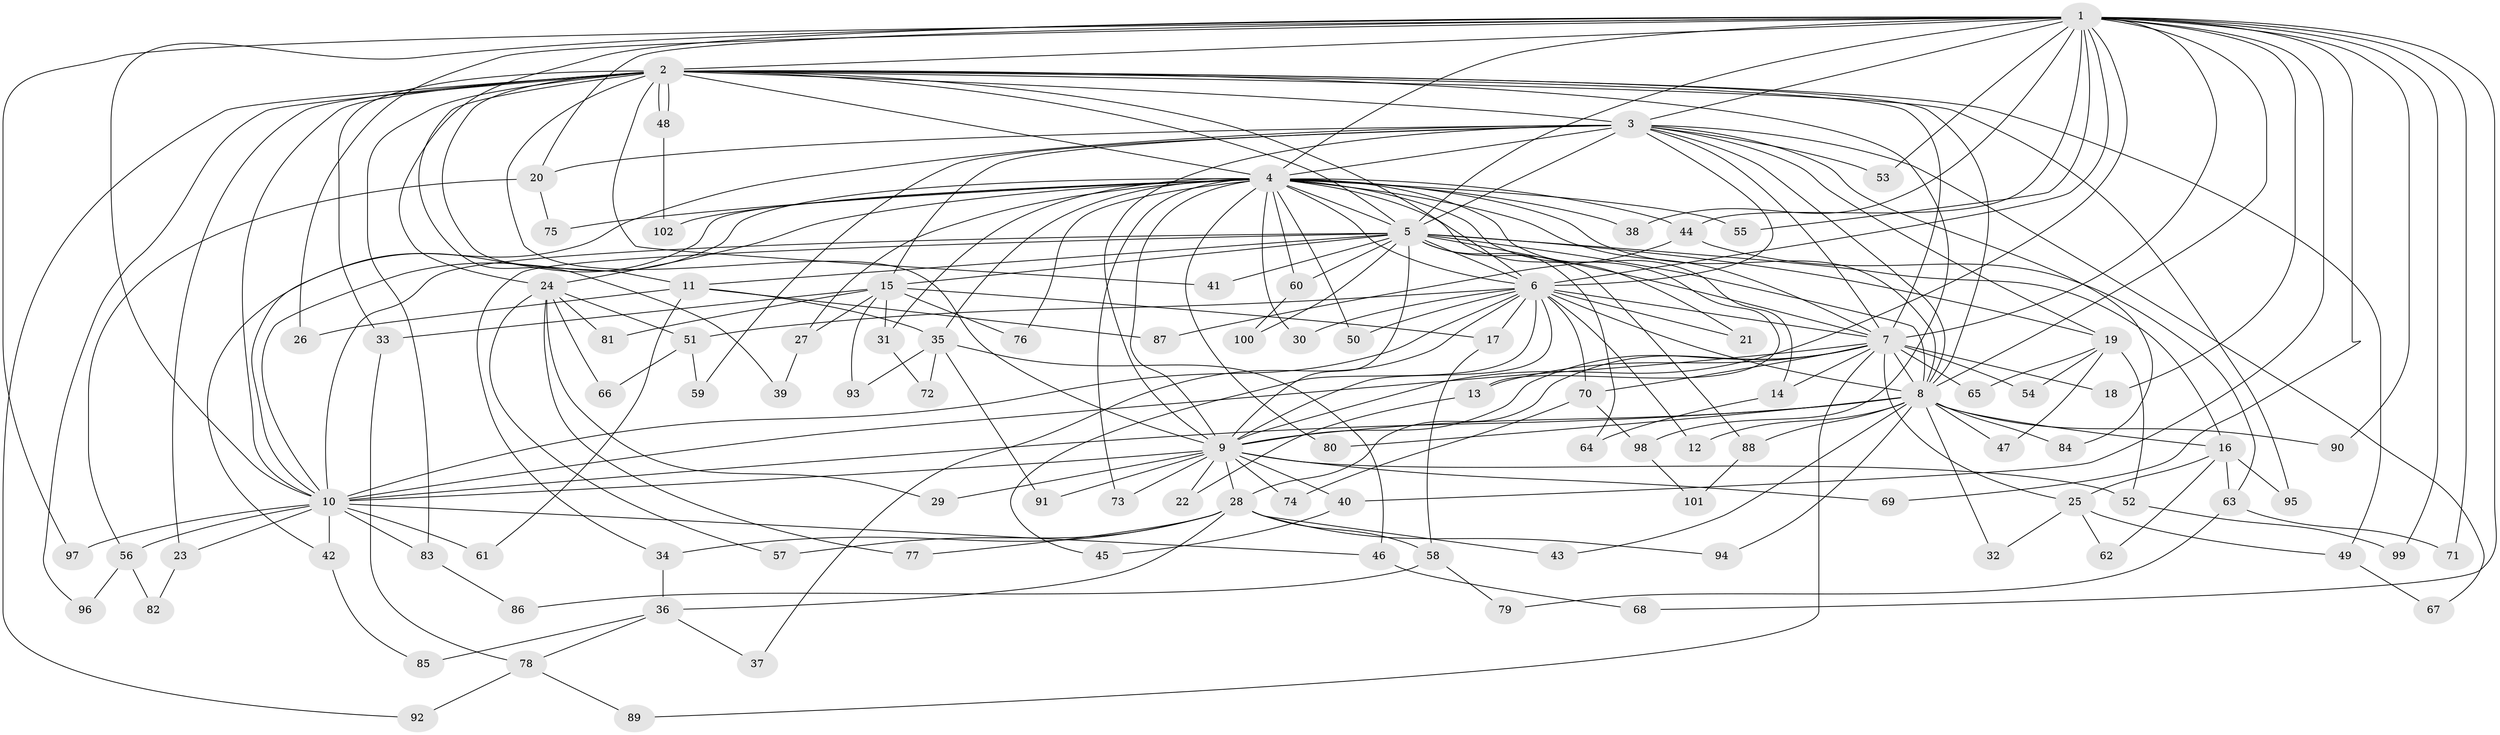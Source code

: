 // coarse degree distribution, {14: 0.06666666666666667, 18: 0.06666666666666667, 12: 0.1, 11: 0.03333333333333333, 2: 0.4666666666666667, 3: 0.16666666666666666, 8: 0.03333333333333333, 6: 0.03333333333333333, 4: 0.03333333333333333}
// Generated by graph-tools (version 1.1) at 2025/17/03/04/25 18:17:45]
// undirected, 102 vertices, 229 edges
graph export_dot {
graph [start="1"]
  node [color=gray90,style=filled];
  1;
  2;
  3;
  4;
  5;
  6;
  7;
  8;
  9;
  10;
  11;
  12;
  13;
  14;
  15;
  16;
  17;
  18;
  19;
  20;
  21;
  22;
  23;
  24;
  25;
  26;
  27;
  28;
  29;
  30;
  31;
  32;
  33;
  34;
  35;
  36;
  37;
  38;
  39;
  40;
  41;
  42;
  43;
  44;
  45;
  46;
  47;
  48;
  49;
  50;
  51;
  52;
  53;
  54;
  55;
  56;
  57;
  58;
  59;
  60;
  61;
  62;
  63;
  64;
  65;
  66;
  67;
  68;
  69;
  70;
  71;
  72;
  73;
  74;
  75;
  76;
  77;
  78;
  79;
  80;
  81;
  82;
  83;
  84;
  85;
  86;
  87;
  88;
  89;
  90;
  91;
  92;
  93;
  94;
  95;
  96;
  97;
  98;
  99;
  100;
  101;
  102;
  1 -- 2;
  1 -- 3;
  1 -- 4;
  1 -- 5;
  1 -- 6;
  1 -- 7;
  1 -- 8;
  1 -- 9;
  1 -- 10;
  1 -- 18;
  1 -- 20;
  1 -- 24;
  1 -- 26;
  1 -- 38;
  1 -- 40;
  1 -- 44;
  1 -- 53;
  1 -- 55;
  1 -- 68;
  1 -- 69;
  1 -- 71;
  1 -- 90;
  1 -- 97;
  1 -- 99;
  2 -- 3;
  2 -- 4;
  2 -- 5;
  2 -- 6;
  2 -- 7;
  2 -- 8;
  2 -- 9;
  2 -- 10;
  2 -- 11;
  2 -- 23;
  2 -- 33;
  2 -- 39;
  2 -- 41;
  2 -- 48;
  2 -- 48;
  2 -- 49;
  2 -- 83;
  2 -- 92;
  2 -- 95;
  2 -- 96;
  2 -- 98;
  3 -- 4;
  3 -- 5;
  3 -- 6;
  3 -- 7;
  3 -- 8;
  3 -- 9;
  3 -- 10;
  3 -- 15;
  3 -- 19;
  3 -- 20;
  3 -- 53;
  3 -- 59;
  3 -- 67;
  3 -- 84;
  4 -- 5;
  4 -- 6;
  4 -- 7;
  4 -- 8;
  4 -- 9;
  4 -- 10;
  4 -- 13;
  4 -- 14;
  4 -- 21;
  4 -- 24;
  4 -- 27;
  4 -- 30;
  4 -- 31;
  4 -- 35;
  4 -- 38;
  4 -- 42;
  4 -- 44;
  4 -- 50;
  4 -- 55;
  4 -- 60;
  4 -- 73;
  4 -- 75;
  4 -- 76;
  4 -- 80;
  4 -- 102;
  5 -- 6;
  5 -- 7;
  5 -- 8;
  5 -- 9;
  5 -- 10;
  5 -- 11;
  5 -- 15;
  5 -- 16;
  5 -- 19;
  5 -- 34;
  5 -- 41;
  5 -- 60;
  5 -- 64;
  5 -- 88;
  5 -- 100;
  6 -- 7;
  6 -- 8;
  6 -- 9;
  6 -- 10;
  6 -- 12;
  6 -- 17;
  6 -- 21;
  6 -- 30;
  6 -- 37;
  6 -- 45;
  6 -- 50;
  6 -- 51;
  6 -- 70;
  7 -- 8;
  7 -- 9;
  7 -- 10;
  7 -- 13;
  7 -- 14;
  7 -- 18;
  7 -- 25;
  7 -- 28;
  7 -- 54;
  7 -- 65;
  7 -- 70;
  7 -- 89;
  8 -- 9;
  8 -- 10;
  8 -- 12;
  8 -- 16;
  8 -- 32;
  8 -- 43;
  8 -- 47;
  8 -- 80;
  8 -- 84;
  8 -- 88;
  8 -- 90;
  8 -- 94;
  9 -- 10;
  9 -- 22;
  9 -- 28;
  9 -- 29;
  9 -- 40;
  9 -- 52;
  9 -- 69;
  9 -- 73;
  9 -- 74;
  9 -- 91;
  10 -- 23;
  10 -- 42;
  10 -- 46;
  10 -- 56;
  10 -- 61;
  10 -- 83;
  10 -- 97;
  11 -- 26;
  11 -- 35;
  11 -- 61;
  11 -- 87;
  13 -- 22;
  14 -- 64;
  15 -- 17;
  15 -- 27;
  15 -- 31;
  15 -- 33;
  15 -- 76;
  15 -- 81;
  15 -- 93;
  16 -- 25;
  16 -- 62;
  16 -- 63;
  16 -- 95;
  17 -- 58;
  19 -- 47;
  19 -- 52;
  19 -- 54;
  19 -- 65;
  20 -- 56;
  20 -- 75;
  23 -- 82;
  24 -- 29;
  24 -- 51;
  24 -- 57;
  24 -- 66;
  24 -- 77;
  24 -- 81;
  25 -- 32;
  25 -- 49;
  25 -- 62;
  27 -- 39;
  28 -- 34;
  28 -- 36;
  28 -- 43;
  28 -- 57;
  28 -- 58;
  28 -- 77;
  28 -- 94;
  31 -- 72;
  33 -- 78;
  34 -- 36;
  35 -- 46;
  35 -- 72;
  35 -- 91;
  35 -- 93;
  36 -- 37;
  36 -- 78;
  36 -- 85;
  40 -- 45;
  42 -- 85;
  44 -- 63;
  44 -- 87;
  46 -- 68;
  48 -- 102;
  49 -- 67;
  51 -- 59;
  51 -- 66;
  52 -- 99;
  56 -- 82;
  56 -- 96;
  58 -- 79;
  58 -- 86;
  60 -- 100;
  63 -- 71;
  63 -- 79;
  70 -- 74;
  70 -- 98;
  78 -- 89;
  78 -- 92;
  83 -- 86;
  88 -- 101;
  98 -- 101;
}
